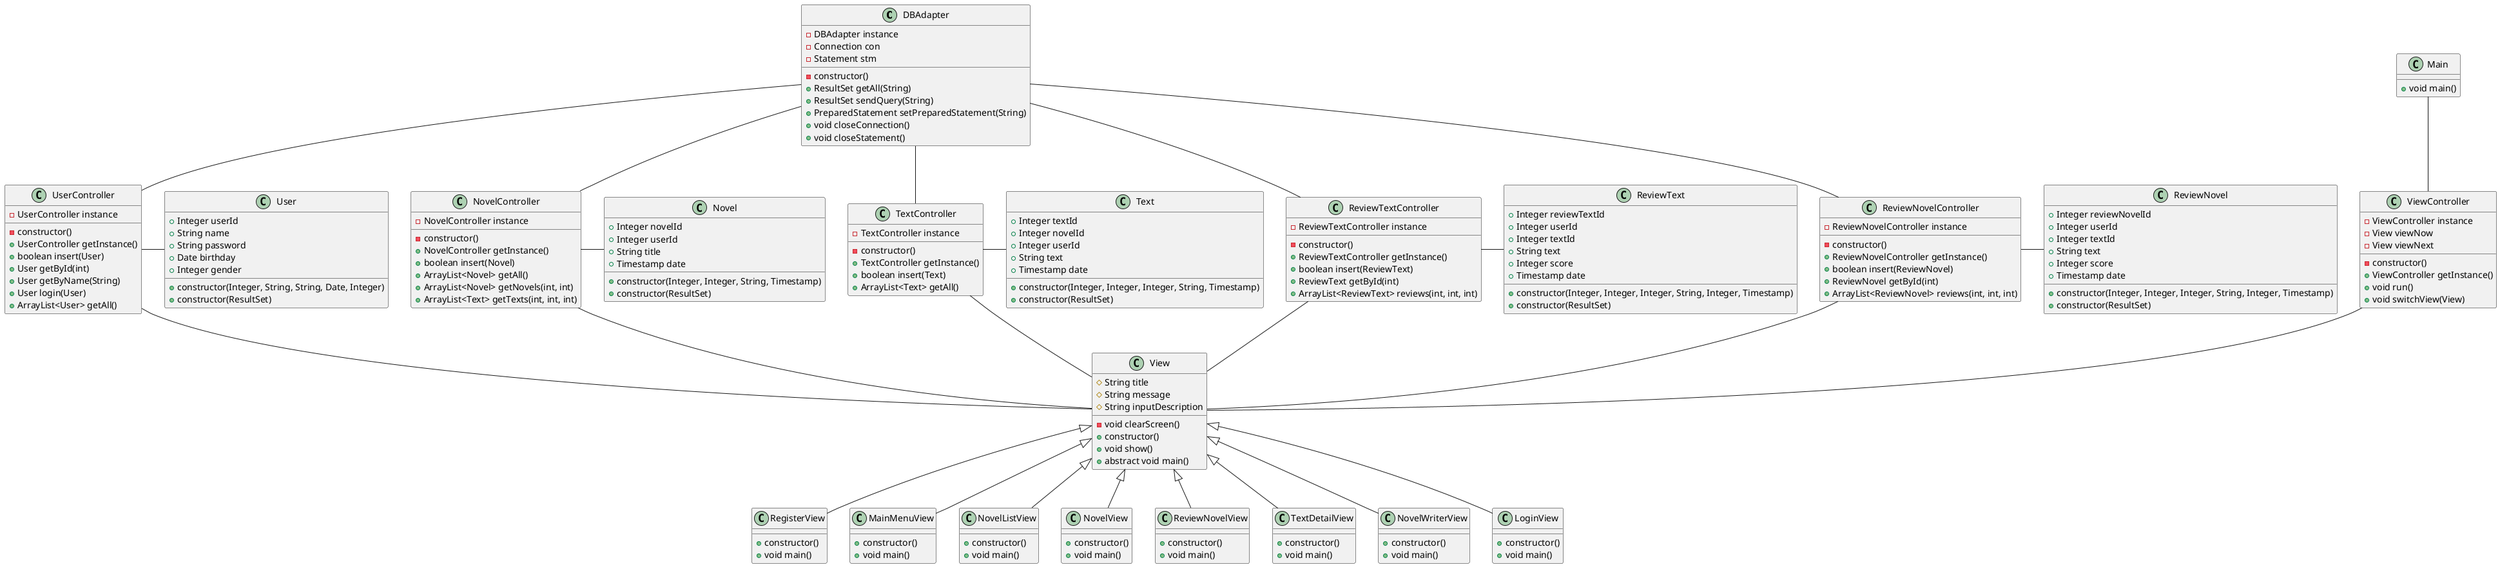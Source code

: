 @startuml

class DBAdapter {
  - constructor()
  - DBAdapter instance
  - Connection con
  - Statement stm
  + ResultSet getAll(String)
  + ResultSet sendQuery(String)
  + PreparedStatement setPreparedStatement(String)
  + void closeConnection()
  + void closeStatement()
}

class Main {
  + void main()
}

class User {
  + Integer userId
  + String name
  + String password
  + Date birthday
  + Integer gender
  + constructor(Integer, String, String, Date, Integer)
  + constructor(ResultSet)
}

class Novel {
  + Integer novelId
  + Integer userId   
  + String title
  + Timestamp date
  + constructor(Integer, Integer, String, Timestamp)
  + constructor(ResultSet)
}

class Text {
  + Integer textId
  + Integer novelId
  + Integer userId
  + String text
  + Timestamp date
  + constructor(Integer, Integer, Integer, String, Timestamp)
  + constructor(ResultSet)
}

class ReviewText {
  + Integer reviewTextId
  + Integer userId
  + Integer textId
  + String text
  + Integer score
  + Timestamp date
  + constructor(Integer, Integer, Integer, String, Integer, Timestamp)
  + constructor(ResultSet)
}

class ReviewNovel {
  + Integer reviewNovelId
  + Integer userId
  + Integer textId
  + String text
  + Integer score
  + Timestamp date
  + constructor(Integer, Integer, Integer, String, Integer, Timestamp)
  + constructor(ResultSet)
}

class View {
  # String title
  # String message
  # String inputDescription
  - void clearScreen()
  + constructor()
  + void show()
  + abstract void main()
}

class RegisterView {
  + constructor()
  + void main()
}

class MainMenuView {
  + constructor()
  + void main()
}

class NovelListView {
  + constructor()
  + void main()
}

class NovelView {
  + constructor()
  + void main()
}

class ReviewNovelView {
  + constructor()
  + void main()
}

class TextDetailView {
  + constructor()
  + void main()
}

class NovelWriterView {
  + constructor()
  + void main()
}

class LoginView {
  + constructor()
  + void main()
}

class ViewController {
  - ViewController instance
  - View viewNow
  - View viewNext
  - constructor()
  + ViewController getInstance()
  + void run()
  + void switchView(View)
}

class UserController {
  - constructor()
  - UserController instance
  + UserController getInstance()
  + boolean insert(User)
  + User getById(int)
  + User getByName(String)
  + User login(User)
  + ArrayList<User> getAll()
}

class NovelController {
  - constructor()
  - NovelController instance
  + NovelController getInstance()
  + boolean insert(Novel)
  + ArrayList<Novel> getAll()
  + ArrayList<Novel> getNovels(int, int)
  + ArrayList<Text> getTexts(int, int, int)
}

class TextController {
  - constructor()
  - TextController instance
  + TextController getInstance()
  + boolean insert(Text)
  + ArrayList<Text> getAll()
}

class ReviewNovelController {
  - constructor()
  - ReviewNovelController instance
  + ReviewNovelController getInstance()
  + boolean insert(ReviewNovel)
  + ReviewNovel getById(int)
  + ArrayList<ReviewNovel> reviews(int, int, int)
}

class ReviewTextController {
  - constructor()
  - ReviewTextController instance
  + ReviewTextController getInstance()
  + boolean insert(ReviewText)
  + ReviewText getById(int)
  + ArrayList<ReviewText> reviews(int, int, int)
}

' Text -- View
' User -- View
' Novel -- View
' ReviewText -- View
' ReviewNovel -- View
Main -- ViewController
ViewController -- View

UserController -- View
UserController - User
UserController -up- DBAdapter

NovelController -- View
NovelController - Novel
NovelController -up- DBAdapter

TextController -- View
TextController - Text
TextController -up- DBAdapter

ReviewTextController -- View
ReviewTextController - ReviewText
ReviewTextController -up- DBAdapter

ReviewNovelController -- View
ReviewNovelController - ReviewNovel
ReviewNovelController -up- DBAdapter


View <|-- RegisterView
View <|-- LoginView
View <|-- MainMenuView
View <|-- NovelListView
View <|-- NovelView
View <|-- NovelWriterView
View <|-- ReviewNovelView
View <|-- TextDetailView

@enduml
